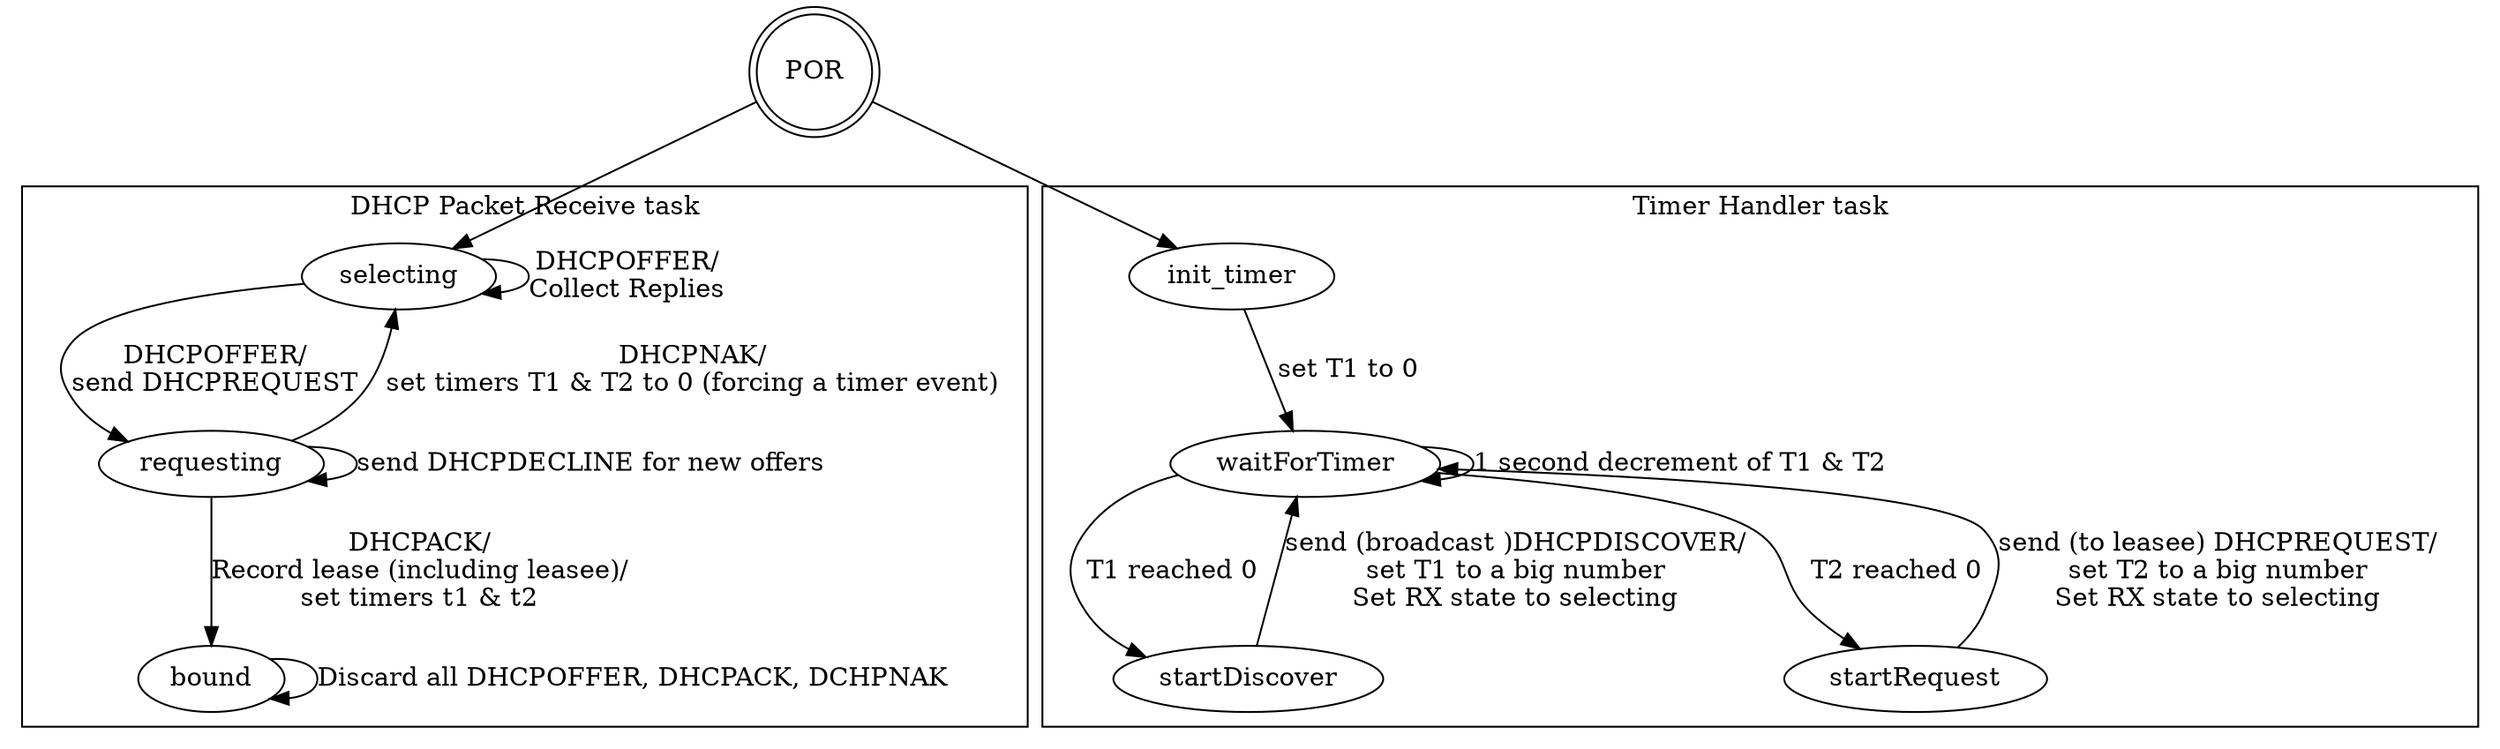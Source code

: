 digraph {

	POR [shape=circle,peripheries=2];
	POR -> selecting;
	POR -> init_timer;

	subgraph cluster_0 {
		label = "Timer Handler task";
		init_timer -> waitForTimer [label = "set T1 to 0" ];
		startDiscover -> waitForTimer [ label = "send (broadcast )DHCPDISCOVER/\nset T1 to a big number\nSet RX state to selecting"];
		waitForTimer -> startDiscover [label = "T1 reached 0"];
		waitForTimer -> startRequest  [label = "T2 reached 0"];
		waitForTimer -> waitForTimer  [label = "1 second decrement of T1 & T2"];
		startRequest -> waitForTimer [label = "send (to leasee) DHCPREQUEST/\nset T2 to a big number\nSet RX state to selecting"];
	}

	subgraph cluster_1 {
		label = "DHCP Packet Receive task"
		selecting -> selecting [label = "DHCPOFFER/\nCollect Replies"];
		selecting -> requesting [label = "DHCPOFFER/\nsend DHCPREQUEST"];
		requesting -> selecting [label = "DHCPNAK/\nset timers T1 & T2 to 0 (forcing a timer event)"];
		requesting -> requesting [label = "send DHCPDECLINE for new offers"]
		requesting -> bound [label = "DHCPACK/\nRecord lease (including leasee)/\nset timers t1 & t2"];
		bound -> bound [label = "Discard all DHCPOFFER, DHCPACK, DCHPNAK"];
	}
}